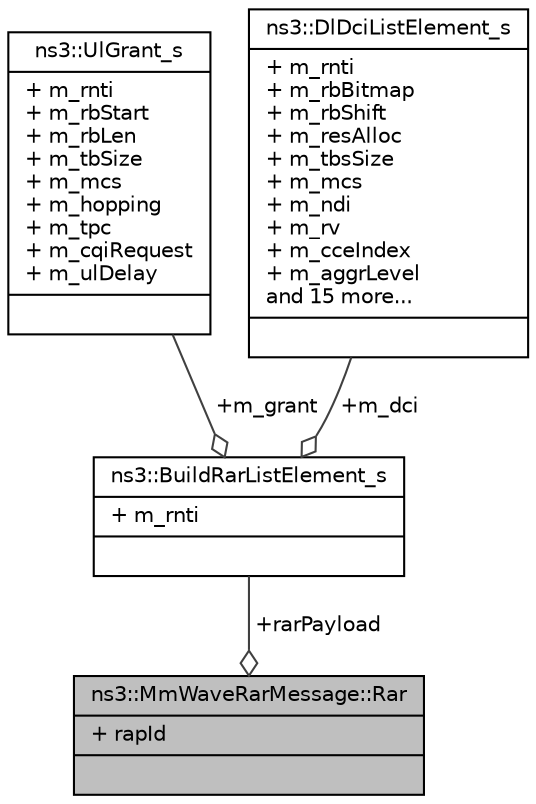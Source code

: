 digraph "ns3::MmWaveRarMessage::Rar"
{
  edge [fontname="Helvetica",fontsize="10",labelfontname="Helvetica",labelfontsize="10"];
  node [fontname="Helvetica",fontsize="10",shape=record];
  Node1 [label="{ns3::MmWaveRarMessage::Rar\n|+ rapId\l|}",height=0.2,width=0.4,color="black", fillcolor="grey75", style="filled", fontcolor="black"];
  Node2 -> Node1 [color="grey25",fontsize="10",style="solid",label=" +rarPayload" ,arrowhead="odiamond"];
  Node2 [label="{ns3::BuildRarListElement_s\n|+ m_rnti\l|}",height=0.2,width=0.4,color="black", fillcolor="white", style="filled",URL="$d9/d19/structns3_1_1BuildRarListElement__s.html",tooltip="See section 4.3.10 buildRARListElement. "];
  Node3 -> Node2 [color="grey25",fontsize="10",style="solid",label=" +m_grant" ,arrowhead="odiamond"];
  Node3 [label="{ns3::UlGrant_s\n|+ m_rnti\l+ m_rbStart\l+ m_rbLen\l+ m_tbSize\l+ m_mcs\l+ m_hopping\l+ m_tpc\l+ m_cqiRequest\l+ m_ulDelay\l|}",height=0.2,width=0.4,color="black", fillcolor="white", style="filled",URL="$d1/d0a/structns3_1_1UlGrant__s.html",tooltip="Substitutive structure for specifying BuildRarListElement_s::m_grant field. "];
  Node4 -> Node2 [color="grey25",fontsize="10",style="solid",label=" +m_dci" ,arrowhead="odiamond"];
  Node4 [label="{ns3::DlDciListElement_s\n|+ m_rnti\l+ m_rbBitmap\l+ m_rbShift\l+ m_resAlloc\l+ m_tbsSize\l+ m_mcs\l+ m_ndi\l+ m_rv\l+ m_cceIndex\l+ m_aggrLevel\land 15 more...\l|}",height=0.2,width=0.4,color="black", fillcolor="white", style="filled",URL="$d3/d10/structns3_1_1DlDciListElement__s.html",tooltip="See section 4.3.1 dlDciListElement. "];
}
